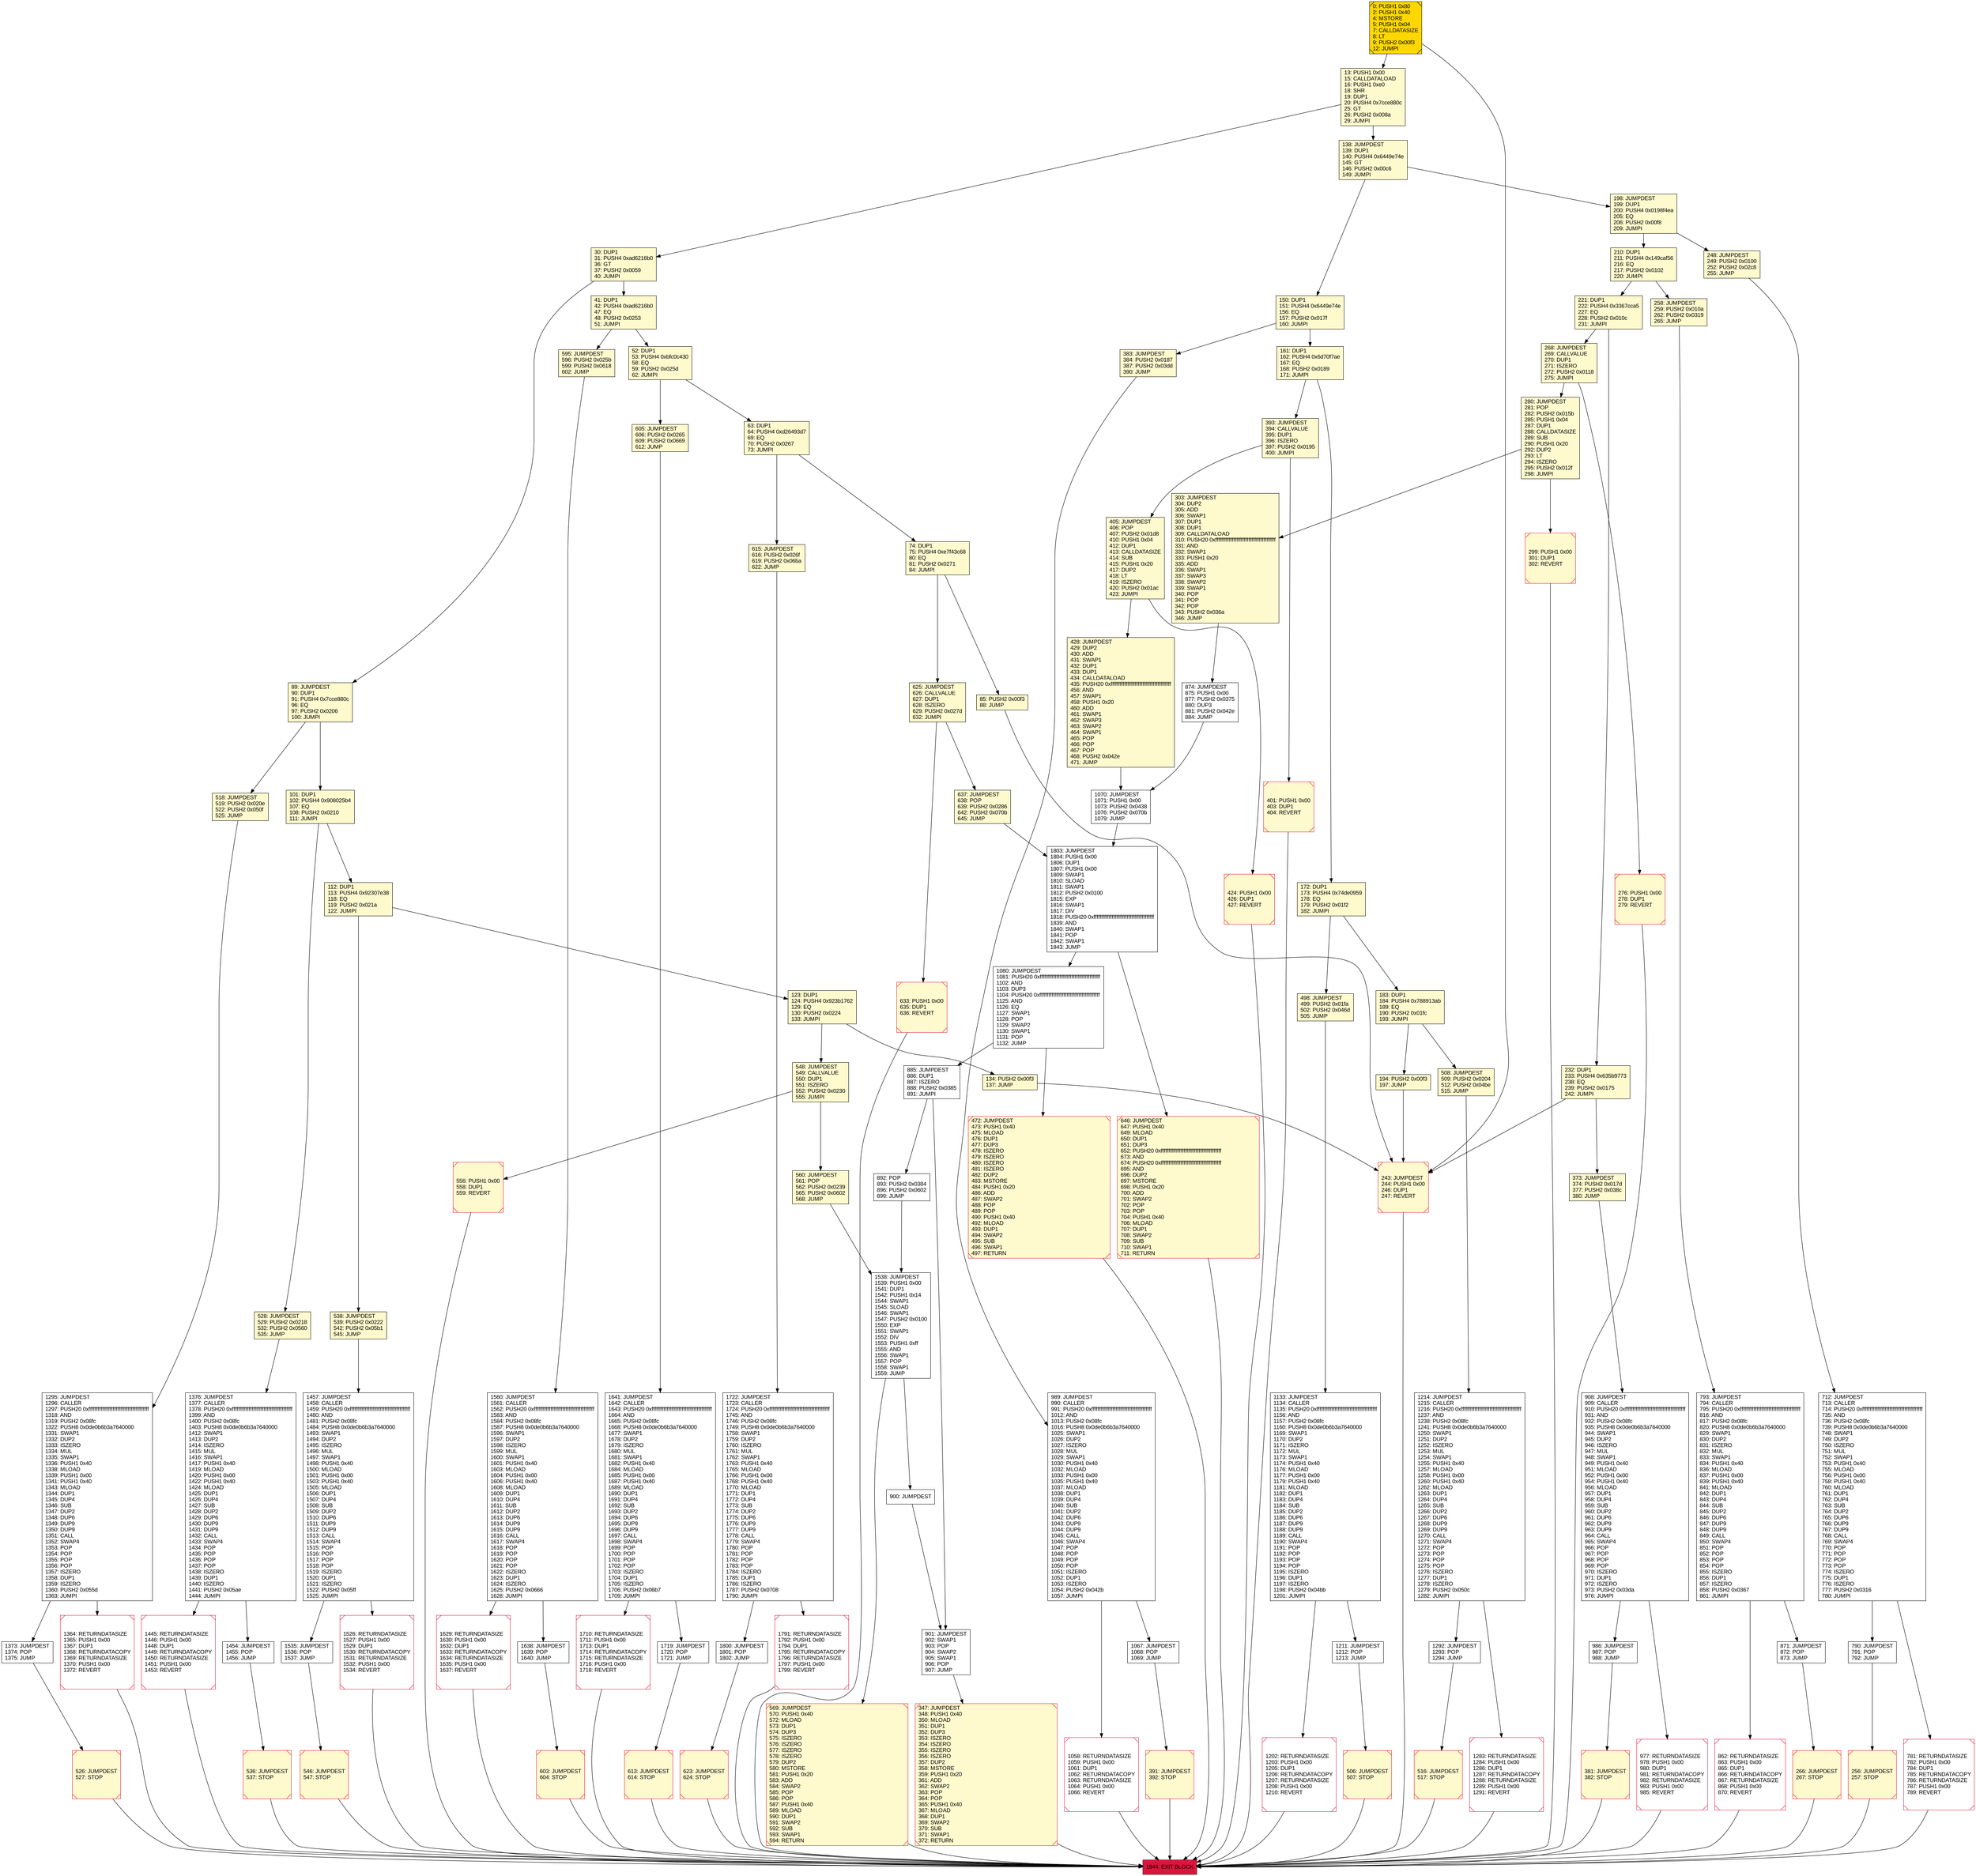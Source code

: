 digraph G {
bgcolor=transparent rankdir=UD;
node [shape=box style=filled color=black fillcolor=white fontname=arial fontcolor=black];
712 [label="712: JUMPDEST\l713: CALLER\l714: PUSH20 0xffffffffffffffffffffffffffffffffffffffff\l735: AND\l736: PUSH2 0x08fc\l739: PUSH8 0x0de0b6b3a7640000\l748: SWAP1\l749: DUP2\l750: ISZERO\l751: MUL\l752: SWAP1\l753: PUSH1 0x40\l755: MLOAD\l756: PUSH1 0x00\l758: PUSH1 0x40\l760: MLOAD\l761: DUP1\l762: DUP4\l763: SUB\l764: DUP2\l765: DUP6\l766: DUP9\l767: DUP9\l768: CALL\l769: SWAP4\l770: POP\l771: POP\l772: POP\l773: POP\l774: ISZERO\l775: DUP1\l776: ISZERO\l777: PUSH2 0x0316\l780: JUMPI\l" ];
569 [label="569: JUMPDEST\l570: PUSH1 0x40\l572: MLOAD\l573: DUP1\l574: DUP3\l575: ISZERO\l576: ISZERO\l577: ISZERO\l578: ISZERO\l579: DUP2\l580: MSTORE\l581: PUSH1 0x20\l583: ADD\l584: SWAP2\l585: POP\l586: POP\l587: PUSH1 0x40\l589: MLOAD\l590: DUP1\l591: SWAP2\l592: SUB\l593: SWAP1\l594: RETURN\l" fillcolor=lemonchiffon shape=Msquare color=crimson ];
123 [label="123: DUP1\l124: PUSH4 0x923b1762\l129: EQ\l130: PUSH2 0x0224\l133: JUMPI\l" fillcolor=lemonchiffon ];
383 [label="383: JUMPDEST\l384: PUSH2 0x0187\l387: PUSH2 0x03dd\l390: JUMP\l" fillcolor=lemonchiffon ];
424 [label="424: PUSH1 0x00\l426: DUP1\l427: REVERT\l" fillcolor=lemonchiffon shape=Msquare color=crimson ];
172 [label="172: DUP1\l173: PUSH4 0x74de0959\l178: EQ\l179: PUSH2 0x01f2\l182: JUMPI\l" fillcolor=lemonchiffon ];
1067 [label="1067: JUMPDEST\l1068: POP\l1069: JUMP\l" ];
908 [label="908: JUMPDEST\l909: CALLER\l910: PUSH20 0xffffffffffffffffffffffffffffffffffffffff\l931: AND\l932: PUSH2 0x08fc\l935: PUSH8 0x0de0b6b3a7640000\l944: SWAP1\l945: DUP2\l946: ISZERO\l947: MUL\l948: SWAP1\l949: PUSH1 0x40\l951: MLOAD\l952: PUSH1 0x00\l954: PUSH1 0x40\l956: MLOAD\l957: DUP1\l958: DUP4\l959: SUB\l960: DUP2\l961: DUP6\l962: DUP9\l963: DUP9\l964: CALL\l965: SWAP4\l966: POP\l967: POP\l968: POP\l969: POP\l970: ISZERO\l971: DUP1\l972: ISZERO\l973: PUSH2 0x03da\l976: JUMPI\l" ];
560 [label="560: JUMPDEST\l561: POP\l562: PUSH2 0x0239\l565: PUSH2 0x0602\l568: JUMP\l" fillcolor=lemonchiffon ];
391 [label="391: JUMPDEST\l392: STOP\l" fillcolor=lemonchiffon shape=Msquare color=crimson ];
781 [label="781: RETURNDATASIZE\l782: PUSH1 0x00\l784: DUP1\l785: RETURNDATACOPY\l786: RETURNDATASIZE\l787: PUSH1 0x00\l789: REVERT\l" shape=Msquare color=crimson ];
518 [label="518: JUMPDEST\l519: PUSH2 0x020e\l522: PUSH2 0x050f\l525: JUMP\l" fillcolor=lemonchiffon ];
1283 [label="1283: RETURNDATASIZE\l1284: PUSH1 0x00\l1286: DUP1\l1287: RETURNDATACOPY\l1288: RETURNDATASIZE\l1289: PUSH1 0x00\l1291: REVERT\l" shape=Msquare color=crimson ];
989 [label="989: JUMPDEST\l990: CALLER\l991: PUSH20 0xffffffffffffffffffffffffffffffffffffffff\l1012: AND\l1013: PUSH2 0x08fc\l1016: PUSH8 0x0de0b6b3a7640000\l1025: SWAP1\l1026: DUP2\l1027: ISZERO\l1028: MUL\l1029: SWAP1\l1030: PUSH1 0x40\l1032: MLOAD\l1033: PUSH1 0x00\l1035: PUSH1 0x40\l1037: MLOAD\l1038: DUP1\l1039: DUP4\l1040: SUB\l1041: DUP2\l1042: DUP6\l1043: DUP9\l1044: DUP9\l1045: CALL\l1046: SWAP4\l1047: POP\l1048: POP\l1049: POP\l1050: POP\l1051: ISZERO\l1052: DUP1\l1053: ISZERO\l1054: PUSH2 0x042b\l1057: JUMPI\l" ];
428 [label="428: JUMPDEST\l429: DUP2\l430: ADD\l431: SWAP1\l432: DUP1\l433: DUP1\l434: CALLDATALOAD\l435: PUSH20 0xffffffffffffffffffffffffffffffffffffffff\l456: AND\l457: SWAP1\l458: PUSH1 0x20\l460: ADD\l461: SWAP1\l462: SWAP3\l463: SWAP2\l464: SWAP1\l465: POP\l466: POP\l467: POP\l468: PUSH2 0x042e\l471: JUMP\l" fillcolor=lemonchiffon ];
548 [label="548: JUMPDEST\l549: CALLVALUE\l550: DUP1\l551: ISZERO\l552: PUSH2 0x0230\l555: JUMPI\l" fillcolor=lemonchiffon ];
1292 [label="1292: JUMPDEST\l1293: POP\l1294: JUMP\l" ];
13 [label="13: PUSH1 0x00\l15: CALLDATALOAD\l16: PUSH1 0xe0\l18: SHR\l19: DUP1\l20: PUSH4 0x7cce880c\l25: GT\l26: PUSH2 0x008a\l29: JUMPI\l" fillcolor=lemonchiffon ];
901 [label="901: JUMPDEST\l902: SWAP1\l903: POP\l904: SWAP2\l905: SWAP1\l906: POP\l907: JUMP\l" ];
1800 [label="1800: JUMPDEST\l1801: POP\l1802: JUMP\l" ];
401 [label="401: PUSH1 0x00\l403: DUP1\l404: REVERT\l" fillcolor=lemonchiffon shape=Msquare color=crimson ];
790 [label="790: JUMPDEST\l791: POP\l792: JUMP\l" ];
1844 [label="1844: EXIT BLOCK\l" fillcolor=crimson ];
258 [label="258: JUMPDEST\l259: PUSH2 0x010a\l262: PUSH2 0x0319\l265: JUMP\l" fillcolor=lemonchiffon ];
210 [label="210: DUP1\l211: PUSH4 0x149caf56\l216: EQ\l217: PUSH2 0x0102\l220: JUMPI\l" fillcolor=lemonchiffon ];
1058 [label="1058: RETURNDATASIZE\l1059: PUSH1 0x00\l1061: DUP1\l1062: RETURNDATACOPY\l1063: RETURNDATASIZE\l1064: PUSH1 0x00\l1066: REVERT\l" shape=Msquare color=crimson ];
268 [label="268: JUMPDEST\l269: CALLVALUE\l270: DUP1\l271: ISZERO\l272: PUSH2 0x0118\l275: JUMPI\l" fillcolor=lemonchiffon ];
1376 [label="1376: JUMPDEST\l1377: CALLER\l1378: PUSH20 0xffffffffffffffffffffffffffffffffffffffff\l1399: AND\l1400: PUSH2 0x08fc\l1403: PUSH8 0x0de0b6b3a7640000\l1412: SWAP1\l1413: DUP2\l1414: ISZERO\l1415: MUL\l1416: SWAP1\l1417: PUSH1 0x40\l1419: MLOAD\l1420: PUSH1 0x00\l1422: PUSH1 0x40\l1424: MLOAD\l1425: DUP1\l1426: DUP4\l1427: SUB\l1428: DUP2\l1429: DUP6\l1430: DUP9\l1431: DUP9\l1432: CALL\l1433: SWAP4\l1434: POP\l1435: POP\l1436: POP\l1437: POP\l1438: ISZERO\l1439: DUP1\l1440: ISZERO\l1441: PUSH2 0x05ae\l1444: JUMPI\l" ];
871 [label="871: JUMPDEST\l872: POP\l873: JUMP\l" ];
1638 [label="1638: JUMPDEST\l1639: POP\l1640: JUMP\l" ];
862 [label="862: RETURNDATASIZE\l863: PUSH1 0x00\l865: DUP1\l866: RETURNDATACOPY\l867: RETURNDATASIZE\l868: PUSH1 0x00\l870: REVERT\l" shape=Msquare color=crimson ];
1629 [label="1629: RETURNDATASIZE\l1630: PUSH1 0x00\l1632: DUP1\l1633: RETURNDATACOPY\l1634: RETURNDATASIZE\l1635: PUSH1 0x00\l1637: REVERT\l" shape=Msquare color=crimson ];
41 [label="41: DUP1\l42: PUSH4 0xad6216b0\l47: EQ\l48: PUSH2 0x0253\l51: JUMPI\l" fillcolor=lemonchiffon ];
900 [label="900: JUMPDEST\l" ];
74 [label="74: DUP1\l75: PUSH4 0xe7f43c68\l80: EQ\l81: PUSH2 0x0271\l84: JUMPI\l" fillcolor=lemonchiffon ];
1457 [label="1457: JUMPDEST\l1458: CALLER\l1459: PUSH20 0xffffffffffffffffffffffffffffffffffffffff\l1480: AND\l1481: PUSH2 0x08fc\l1484: PUSH8 0x0de0b6b3a7640000\l1493: SWAP1\l1494: DUP2\l1495: ISZERO\l1496: MUL\l1497: SWAP1\l1498: PUSH1 0x40\l1500: MLOAD\l1501: PUSH1 0x00\l1503: PUSH1 0x40\l1505: MLOAD\l1506: DUP1\l1507: DUP4\l1508: SUB\l1509: DUP2\l1510: DUP6\l1511: DUP9\l1512: DUP9\l1513: CALL\l1514: SWAP4\l1515: POP\l1516: POP\l1517: POP\l1518: POP\l1519: ISZERO\l1520: DUP1\l1521: ISZERO\l1522: PUSH2 0x05ff\l1525: JUMPI\l" ];
1364 [label="1364: RETURNDATASIZE\l1365: PUSH1 0x00\l1367: DUP1\l1368: RETURNDATACOPY\l1369: RETURNDATASIZE\l1370: PUSH1 0x00\l1372: REVERT\l" shape=Msquare color=crimson ];
528 [label="528: JUMPDEST\l529: PUSH2 0x0218\l532: PUSH2 0x0560\l535: JUMP\l" fillcolor=lemonchiffon ];
615 [label="615: JUMPDEST\l616: PUSH2 0x026f\l619: PUSH2 0x06ba\l622: JUMP\l" fillcolor=lemonchiffon ];
373 [label="373: JUMPDEST\l374: PUSH2 0x017d\l377: PUSH2 0x038c\l380: JUMP\l" fillcolor=lemonchiffon ];
1133 [label="1133: JUMPDEST\l1134: CALLER\l1135: PUSH20 0xffffffffffffffffffffffffffffffffffffffff\l1156: AND\l1157: PUSH2 0x08fc\l1160: PUSH8 0x0de0b6b3a7640000\l1169: SWAP1\l1170: DUP2\l1171: ISZERO\l1172: MUL\l1173: SWAP1\l1174: PUSH1 0x40\l1176: MLOAD\l1177: PUSH1 0x00\l1179: PUSH1 0x40\l1181: MLOAD\l1182: DUP1\l1183: DUP4\l1184: SUB\l1185: DUP2\l1186: DUP6\l1187: DUP9\l1188: DUP9\l1189: CALL\l1190: SWAP4\l1191: POP\l1192: POP\l1193: POP\l1194: POP\l1195: ISZERO\l1196: DUP1\l1197: ISZERO\l1198: PUSH2 0x04bb\l1201: JUMPI\l" ];
0 [label="0: PUSH1 0x80\l2: PUSH1 0x40\l4: MSTORE\l5: PUSH1 0x04\l7: CALLDATASIZE\l8: LT\l9: PUSH2 0x00f3\l12: JUMPI\l" fillcolor=lemonchiffon shape=Msquare fillcolor=gold ];
498 [label="498: JUMPDEST\l499: PUSH2 0x01fa\l502: PUSH2 0x046d\l505: JUMP\l" fillcolor=lemonchiffon ];
347 [label="347: JUMPDEST\l348: PUSH1 0x40\l350: MLOAD\l351: DUP1\l352: DUP3\l353: ISZERO\l354: ISZERO\l355: ISZERO\l356: ISZERO\l357: DUP2\l358: MSTORE\l359: PUSH1 0x20\l361: ADD\l362: SWAP2\l363: POP\l364: POP\l365: PUSH1 0x40\l367: MLOAD\l368: DUP1\l369: SWAP2\l370: SUB\l371: SWAP1\l372: RETURN\l" fillcolor=lemonchiffon shape=Msquare color=crimson ];
112 [label="112: DUP1\l113: PUSH4 0x92307e38\l118: EQ\l119: PUSH2 0x021a\l122: JUMPI\l" fillcolor=lemonchiffon ];
138 [label="138: JUMPDEST\l139: DUP1\l140: PUSH4 0x6449e74e\l145: GT\l146: PUSH2 0x00c6\l149: JUMPI\l" fillcolor=lemonchiffon ];
183 [label="183: DUP1\l184: PUSH4 0x788913ab\l189: EQ\l190: PUSH2 0x01fc\l193: JUMPI\l" fillcolor=lemonchiffon ];
506 [label="506: JUMPDEST\l507: STOP\l" fillcolor=lemonchiffon shape=Msquare color=crimson ];
1560 [label="1560: JUMPDEST\l1561: CALLER\l1562: PUSH20 0xffffffffffffffffffffffffffffffffffffffff\l1583: AND\l1584: PUSH2 0x08fc\l1587: PUSH8 0x0de0b6b3a7640000\l1596: SWAP1\l1597: DUP2\l1598: ISZERO\l1599: MUL\l1600: SWAP1\l1601: PUSH1 0x40\l1603: MLOAD\l1604: PUSH1 0x00\l1606: PUSH1 0x40\l1608: MLOAD\l1609: DUP1\l1610: DUP4\l1611: SUB\l1612: DUP2\l1613: DUP6\l1614: DUP9\l1615: DUP9\l1616: CALL\l1617: SWAP4\l1618: POP\l1619: POP\l1620: POP\l1621: POP\l1622: ISZERO\l1623: DUP1\l1624: ISZERO\l1625: PUSH2 0x0666\l1628: JUMPI\l" ];
85 [label="85: PUSH2 0x00f3\l88: JUMP\l" fillcolor=lemonchiffon ];
393 [label="393: JUMPDEST\l394: CALLVALUE\l395: DUP1\l396: ISZERO\l397: PUSH2 0x0195\l400: JUMPI\l" fillcolor=lemonchiffon ];
303 [label="303: JUMPDEST\l304: DUP2\l305: ADD\l306: SWAP1\l307: DUP1\l308: DUP1\l309: CALLDATALOAD\l310: PUSH20 0xffffffffffffffffffffffffffffffffffffffff\l331: AND\l332: SWAP1\l333: PUSH1 0x20\l335: ADD\l336: SWAP1\l337: SWAP3\l338: SWAP2\l339: SWAP1\l340: POP\l341: POP\l342: POP\l343: PUSH2 0x036a\l346: JUMP\l" fillcolor=lemonchiffon ];
793 [label="793: JUMPDEST\l794: CALLER\l795: PUSH20 0xffffffffffffffffffffffffffffffffffffffff\l816: AND\l817: PUSH2 0x08fc\l820: PUSH8 0x0de0b6b3a7640000\l829: SWAP1\l830: DUP2\l831: ISZERO\l832: MUL\l833: SWAP1\l834: PUSH1 0x40\l836: MLOAD\l837: PUSH1 0x00\l839: PUSH1 0x40\l841: MLOAD\l842: DUP1\l843: DUP4\l844: SUB\l845: DUP2\l846: DUP6\l847: DUP9\l848: DUP9\l849: CALL\l850: SWAP4\l851: POP\l852: POP\l853: POP\l854: POP\l855: ISZERO\l856: DUP1\l857: ISZERO\l858: PUSH2 0x0367\l861: JUMPI\l" ];
52 [label="52: DUP1\l53: PUSH4 0xbfc0c430\l58: EQ\l59: PUSH2 0x025d\l62: JUMPI\l" fillcolor=lemonchiffon ];
89 [label="89: JUMPDEST\l90: DUP1\l91: PUSH4 0x7cce880c\l96: EQ\l97: PUSH2 0x0206\l100: JUMPI\l" fillcolor=lemonchiffon ];
161 [label="161: DUP1\l162: PUSH4 0x6d70f7ae\l167: EQ\l168: PUSH2 0x0189\l171: JUMPI\l" fillcolor=lemonchiffon ];
1373 [label="1373: JUMPDEST\l1374: POP\l1375: JUMP\l" ];
63 [label="63: DUP1\l64: PUSH4 0xd26493d7\l69: EQ\l70: PUSH2 0x0267\l73: JUMPI\l" fillcolor=lemonchiffon ];
874 [label="874: JUMPDEST\l875: PUSH1 0x00\l877: PUSH2 0x0375\l880: DUP3\l881: PUSH2 0x042e\l884: JUMP\l" ];
150 [label="150: DUP1\l151: PUSH4 0x6449e74e\l156: EQ\l157: PUSH2 0x017f\l160: JUMPI\l" fillcolor=lemonchiffon ];
1454 [label="1454: JUMPDEST\l1455: POP\l1456: JUMP\l" ];
299 [label="299: PUSH1 0x00\l301: DUP1\l302: REVERT\l" fillcolor=lemonchiffon shape=Msquare color=crimson ];
405 [label="405: JUMPDEST\l406: POP\l407: PUSH2 0x01d8\l410: PUSH1 0x04\l412: DUP1\l413: CALLDATASIZE\l414: SUB\l415: PUSH1 0x20\l417: DUP2\l418: LT\l419: ISZERO\l420: PUSH2 0x01ac\l423: JUMPI\l" fillcolor=lemonchiffon ];
595 [label="595: JUMPDEST\l596: PUSH2 0x025b\l599: PUSH2 0x0618\l602: JUMP\l" fillcolor=lemonchiffon ];
536 [label="536: JUMPDEST\l537: STOP\l" fillcolor=lemonchiffon shape=Msquare color=crimson ];
101 [label="101: DUP1\l102: PUSH4 0x908025b4\l107: EQ\l108: PUSH2 0x0210\l111: JUMPI\l" fillcolor=lemonchiffon ];
556 [label="556: PUSH1 0x00\l558: DUP1\l559: REVERT\l" fillcolor=lemonchiffon shape=Msquare color=crimson ];
516 [label="516: JUMPDEST\l517: STOP\l" fillcolor=lemonchiffon shape=Msquare color=crimson ];
1719 [label="1719: JUMPDEST\l1720: POP\l1721: JUMP\l" ];
1722 [label="1722: JUMPDEST\l1723: CALLER\l1724: PUSH20 0xffffffffffffffffffffffffffffffffffffffff\l1745: AND\l1746: PUSH2 0x08fc\l1749: PUSH8 0x0de0b6b3a7640000\l1758: SWAP1\l1759: DUP2\l1760: ISZERO\l1761: MUL\l1762: SWAP1\l1763: PUSH1 0x40\l1765: MLOAD\l1766: PUSH1 0x00\l1768: PUSH1 0x40\l1770: MLOAD\l1771: DUP1\l1772: DUP4\l1773: SUB\l1774: DUP2\l1775: DUP6\l1776: DUP9\l1777: DUP9\l1778: CALL\l1779: SWAP4\l1780: POP\l1781: POP\l1782: POP\l1783: POP\l1784: ISZERO\l1785: DUP1\l1786: ISZERO\l1787: PUSH2 0x0708\l1790: JUMPI\l" ];
256 [label="256: JUMPDEST\l257: STOP\l" fillcolor=lemonchiffon shape=Msquare color=crimson ];
892 [label="892: POP\l893: PUSH2 0x0384\l896: PUSH2 0x0602\l899: JUMP\l" ];
526 [label="526: JUMPDEST\l527: STOP\l" fillcolor=lemonchiffon shape=Msquare color=crimson ];
1211 [label="1211: JUMPDEST\l1212: POP\l1213: JUMP\l" ];
266 [label="266: JUMPDEST\l267: STOP\l" fillcolor=lemonchiffon shape=Msquare color=crimson ];
1803 [label="1803: JUMPDEST\l1804: PUSH1 0x00\l1806: DUP1\l1807: PUSH1 0x00\l1809: SWAP1\l1810: SLOAD\l1811: SWAP1\l1812: PUSH2 0x0100\l1815: EXP\l1816: SWAP1\l1817: DIV\l1818: PUSH20 0xffffffffffffffffffffffffffffffffffffffff\l1839: AND\l1840: SWAP1\l1841: POP\l1842: SWAP1\l1843: JUMP\l" ];
280 [label="280: JUMPDEST\l281: POP\l282: PUSH2 0x015b\l285: PUSH1 0x04\l287: DUP1\l288: CALLDATASIZE\l289: SUB\l290: PUSH1 0x20\l292: DUP2\l293: LT\l294: ISZERO\l295: PUSH2 0x012f\l298: JUMPI\l" fillcolor=lemonchiffon ];
134 [label="134: PUSH2 0x00f3\l137: JUMP\l" fillcolor=lemonchiffon ];
221 [label="221: DUP1\l222: PUSH4 0x3367cca5\l227: EQ\l228: PUSH2 0x010c\l231: JUMPI\l" fillcolor=lemonchiffon ];
1202 [label="1202: RETURNDATASIZE\l1203: PUSH1 0x00\l1205: DUP1\l1206: RETURNDATACOPY\l1207: RETURNDATASIZE\l1208: PUSH1 0x00\l1210: REVERT\l" shape=Msquare color=crimson ];
538 [label="538: JUMPDEST\l539: PUSH2 0x0222\l542: PUSH2 0x05b1\l545: JUMP\l" fillcolor=lemonchiffon ];
508 [label="508: JUMPDEST\l509: PUSH2 0x0204\l512: PUSH2 0x04be\l515: JUMP\l" fillcolor=lemonchiffon ];
276 [label="276: PUSH1 0x00\l278: DUP1\l279: REVERT\l" fillcolor=lemonchiffon shape=Msquare color=crimson ];
1710 [label="1710: RETURNDATASIZE\l1711: PUSH1 0x00\l1713: DUP1\l1714: RETURNDATACOPY\l1715: RETURNDATASIZE\l1716: PUSH1 0x00\l1718: REVERT\l" shape=Msquare color=crimson ];
546 [label="546: JUMPDEST\l547: STOP\l" fillcolor=lemonchiffon shape=Msquare color=crimson ];
1295 [label="1295: JUMPDEST\l1296: CALLER\l1297: PUSH20 0xffffffffffffffffffffffffffffffffffffffff\l1318: AND\l1319: PUSH2 0x08fc\l1322: PUSH8 0x0de0b6b3a7640000\l1331: SWAP1\l1332: DUP2\l1333: ISZERO\l1334: MUL\l1335: SWAP1\l1336: PUSH1 0x40\l1338: MLOAD\l1339: PUSH1 0x00\l1341: PUSH1 0x40\l1343: MLOAD\l1344: DUP1\l1345: DUP4\l1346: SUB\l1347: DUP2\l1348: DUP6\l1349: DUP9\l1350: DUP9\l1351: CALL\l1352: SWAP4\l1353: POP\l1354: POP\l1355: POP\l1356: POP\l1357: ISZERO\l1358: DUP1\l1359: ISZERO\l1360: PUSH2 0x055d\l1363: JUMPI\l" ];
198 [label="198: JUMPDEST\l199: DUP1\l200: PUSH4 0x0198f4ea\l205: EQ\l206: PUSH2 0x00f8\l209: JUMPI\l" fillcolor=lemonchiffon ];
1445 [label="1445: RETURNDATASIZE\l1446: PUSH1 0x00\l1448: DUP1\l1449: RETURNDATACOPY\l1450: RETURNDATASIZE\l1451: PUSH1 0x00\l1453: REVERT\l" shape=Msquare color=crimson ];
248 [label="248: JUMPDEST\l249: PUSH2 0x0100\l252: PUSH2 0x02c8\l255: JUMP\l" fillcolor=lemonchiffon ];
637 [label="637: JUMPDEST\l638: POP\l639: PUSH2 0x0286\l642: PUSH2 0x070b\l645: JUMP\l" fillcolor=lemonchiffon ];
1070 [label="1070: JUMPDEST\l1071: PUSH1 0x00\l1073: PUSH2 0x0438\l1076: PUSH2 0x070b\l1079: JUMP\l" ];
977 [label="977: RETURNDATASIZE\l978: PUSH1 0x00\l980: DUP1\l981: RETURNDATACOPY\l982: RETURNDATASIZE\l983: PUSH1 0x00\l985: REVERT\l" shape=Msquare color=crimson ];
1538 [label="1538: JUMPDEST\l1539: PUSH1 0x00\l1541: DUP1\l1542: PUSH1 0x14\l1544: SWAP1\l1545: SLOAD\l1546: SWAP1\l1547: PUSH2 0x0100\l1550: EXP\l1551: SWAP1\l1552: DIV\l1553: PUSH1 0xff\l1555: AND\l1556: SWAP1\l1557: POP\l1558: SWAP1\l1559: JUMP\l" ];
625 [label="625: JUMPDEST\l626: CALLVALUE\l627: DUP1\l628: ISZERO\l629: PUSH2 0x027d\l632: JUMPI\l" fillcolor=lemonchiffon ];
605 [label="605: JUMPDEST\l606: PUSH2 0x0265\l609: PUSH2 0x0669\l612: JUMP\l" fillcolor=lemonchiffon ];
603 [label="603: JUMPDEST\l604: STOP\l" fillcolor=lemonchiffon shape=Msquare color=crimson ];
646 [label="646: JUMPDEST\l647: PUSH1 0x40\l649: MLOAD\l650: DUP1\l651: DUP3\l652: PUSH20 0xffffffffffffffffffffffffffffffffffffffff\l673: AND\l674: PUSH20 0xffffffffffffffffffffffffffffffffffffffff\l695: AND\l696: DUP2\l697: MSTORE\l698: PUSH1 0x20\l700: ADD\l701: SWAP2\l702: POP\l703: POP\l704: PUSH1 0x40\l706: MLOAD\l707: DUP1\l708: SWAP2\l709: SUB\l710: SWAP1\l711: RETURN\l" fillcolor=lemonchiffon shape=Msquare color=crimson ];
633 [label="633: PUSH1 0x00\l635: DUP1\l636: REVERT\l" fillcolor=lemonchiffon shape=Msquare color=crimson ];
1535 [label="1535: JUMPDEST\l1536: POP\l1537: JUMP\l" ];
885 [label="885: JUMPDEST\l886: DUP1\l887: ISZERO\l888: PUSH2 0x0385\l891: JUMPI\l" ];
472 [label="472: JUMPDEST\l473: PUSH1 0x40\l475: MLOAD\l476: DUP1\l477: DUP3\l478: ISZERO\l479: ISZERO\l480: ISZERO\l481: ISZERO\l482: DUP2\l483: MSTORE\l484: PUSH1 0x20\l486: ADD\l487: SWAP2\l488: POP\l489: POP\l490: PUSH1 0x40\l492: MLOAD\l493: DUP1\l494: SWAP2\l495: SUB\l496: SWAP1\l497: RETURN\l" fillcolor=lemonchiffon shape=Msquare color=crimson ];
1791 [label="1791: RETURNDATASIZE\l1792: PUSH1 0x00\l1794: DUP1\l1795: RETURNDATACOPY\l1796: RETURNDATASIZE\l1797: PUSH1 0x00\l1799: REVERT\l" shape=Msquare color=crimson ];
194 [label="194: PUSH2 0x00f3\l197: JUMP\l" fillcolor=lemonchiffon ];
381 [label="381: JUMPDEST\l382: STOP\l" fillcolor=lemonchiffon shape=Msquare color=crimson ];
30 [label="30: DUP1\l31: PUSH4 0xad6216b0\l36: GT\l37: PUSH2 0x0059\l40: JUMPI\l" fillcolor=lemonchiffon ];
1080 [label="1080: JUMPDEST\l1081: PUSH20 0xffffffffffffffffffffffffffffffffffffffff\l1102: AND\l1103: DUP3\l1104: PUSH20 0xffffffffffffffffffffffffffffffffffffffff\l1125: AND\l1126: EQ\l1127: SWAP1\l1128: POP\l1129: SWAP2\l1130: SWAP1\l1131: POP\l1132: JUMP\l" ];
1526 [label="1526: RETURNDATASIZE\l1527: PUSH1 0x00\l1529: DUP1\l1530: RETURNDATACOPY\l1531: RETURNDATASIZE\l1532: PUSH1 0x00\l1534: REVERT\l" shape=Msquare color=crimson ];
1214 [label="1214: JUMPDEST\l1215: CALLER\l1216: PUSH20 0xffffffffffffffffffffffffffffffffffffffff\l1237: AND\l1238: PUSH2 0x08fc\l1241: PUSH8 0x0de0b6b3a7640000\l1250: SWAP1\l1251: DUP2\l1252: ISZERO\l1253: MUL\l1254: SWAP1\l1255: PUSH1 0x40\l1257: MLOAD\l1258: PUSH1 0x00\l1260: PUSH1 0x40\l1262: MLOAD\l1263: DUP1\l1264: DUP4\l1265: SUB\l1266: DUP2\l1267: DUP6\l1268: DUP9\l1269: DUP9\l1270: CALL\l1271: SWAP4\l1272: POP\l1273: POP\l1274: POP\l1275: POP\l1276: ISZERO\l1277: DUP1\l1278: ISZERO\l1279: PUSH2 0x050c\l1282: JUMPI\l" ];
613 [label="613: JUMPDEST\l614: STOP\l" fillcolor=lemonchiffon shape=Msquare color=crimson ];
243 [label="243: JUMPDEST\l244: PUSH1 0x00\l246: DUP1\l247: REVERT\l" fillcolor=lemonchiffon shape=Msquare color=crimson ];
1641 [label="1641: JUMPDEST\l1642: CALLER\l1643: PUSH20 0xffffffffffffffffffffffffffffffffffffffff\l1664: AND\l1665: PUSH2 0x08fc\l1668: PUSH8 0x0de0b6b3a7640000\l1677: SWAP1\l1678: DUP2\l1679: ISZERO\l1680: MUL\l1681: SWAP1\l1682: PUSH1 0x40\l1684: MLOAD\l1685: PUSH1 0x00\l1687: PUSH1 0x40\l1689: MLOAD\l1690: DUP1\l1691: DUP4\l1692: SUB\l1693: DUP2\l1694: DUP6\l1695: DUP9\l1696: DUP9\l1697: CALL\l1698: SWAP4\l1699: POP\l1700: POP\l1701: POP\l1702: POP\l1703: ISZERO\l1704: DUP1\l1705: ISZERO\l1706: PUSH2 0x06b7\l1709: JUMPI\l" ];
623 [label="623: JUMPDEST\l624: STOP\l" fillcolor=lemonchiffon shape=Msquare color=crimson ];
986 [label="986: JUMPDEST\l987: POP\l988: JUMP\l" ];
232 [label="232: DUP1\l233: PUSH4 0x635b9773\l238: EQ\l239: PUSH2 0x0175\l242: JUMPI\l" fillcolor=lemonchiffon ];
401 -> 1844;
498 -> 1133;
1454 -> 536;
1080 -> 472;
232 -> 243;
161 -> 393;
625 -> 637;
210 -> 258;
1058 -> 1844;
194 -> 243;
712 -> 781;
986 -> 381;
625 -> 633;
989 -> 1067;
383 -> 989;
1067 -> 391;
781 -> 1844;
123 -> 548;
989 -> 1058;
391 -> 1844;
1560 -> 1629;
280 -> 299;
1283 -> 1844;
1560 -> 1638;
569 -> 1844;
793 -> 871;
1080 -> 885;
548 -> 560;
712 -> 790;
793 -> 862;
605 -> 1641;
74 -> 85;
424 -> 1844;
41 -> 52;
13 -> 138;
393 -> 401;
1641 -> 1710;
258 -> 793;
874 -> 1070;
885 -> 892;
901 -> 347;
1803 -> 646;
373 -> 908;
0 -> 13;
347 -> 1844;
134 -> 243;
1070 -> 1803;
221 -> 232;
506 -> 1844;
637 -> 1803;
892 -> 1538;
508 -> 1214;
1719 -> 613;
89 -> 518;
172 -> 183;
900 -> 901;
1641 -> 1719;
172 -> 498;
528 -> 1376;
1535 -> 546;
112 -> 123;
862 -> 1844;
1629 -> 1844;
1803 -> 1080;
1722 -> 1791;
161 -> 172;
1364 -> 1844;
198 -> 248;
1376 -> 1445;
276 -> 1844;
1710 -> 1844;
150 -> 383;
546 -> 1844;
74 -> 625;
405 -> 424;
1538 -> 900;
85 -> 243;
198 -> 210;
183 -> 194;
1445 -> 1844;
268 -> 276;
1638 -> 603;
30 -> 89;
405 -> 428;
1457 -> 1535;
0 -> 243;
268 -> 280;
221 -> 268;
1202 -> 1844;
210 -> 221;
256 -> 1844;
518 -> 1295;
1457 -> 1526;
30 -> 41;
232 -> 373;
516 -> 1844;
123 -> 134;
790 -> 256;
548 -> 556;
266 -> 1844;
526 -> 1844;
1376 -> 1454;
536 -> 1844;
52 -> 605;
556 -> 1844;
1292 -> 516;
299 -> 1844;
1722 -> 1800;
243 -> 1844;
1295 -> 1373;
41 -> 595;
248 -> 712;
613 -> 1844;
1214 -> 1292;
13 -> 30;
112 -> 538;
615 -> 1722;
1538 -> 569;
1133 -> 1202;
63 -> 74;
623 -> 1844;
280 -> 303;
472 -> 1844;
1791 -> 1844;
138 -> 198;
1800 -> 623;
63 -> 615;
1526 -> 1844;
908 -> 977;
183 -> 508;
101 -> 528;
381 -> 1844;
428 -> 1070;
560 -> 1538;
871 -> 266;
1373 -> 526;
646 -> 1844;
538 -> 1457;
101 -> 112;
595 -> 1560;
138 -> 150;
633 -> 1844;
908 -> 986;
303 -> 874;
885 -> 901;
1211 -> 506;
1214 -> 1283;
52 -> 63;
89 -> 101;
1295 -> 1364;
393 -> 405;
603 -> 1844;
1133 -> 1211;
977 -> 1844;
150 -> 161;
}